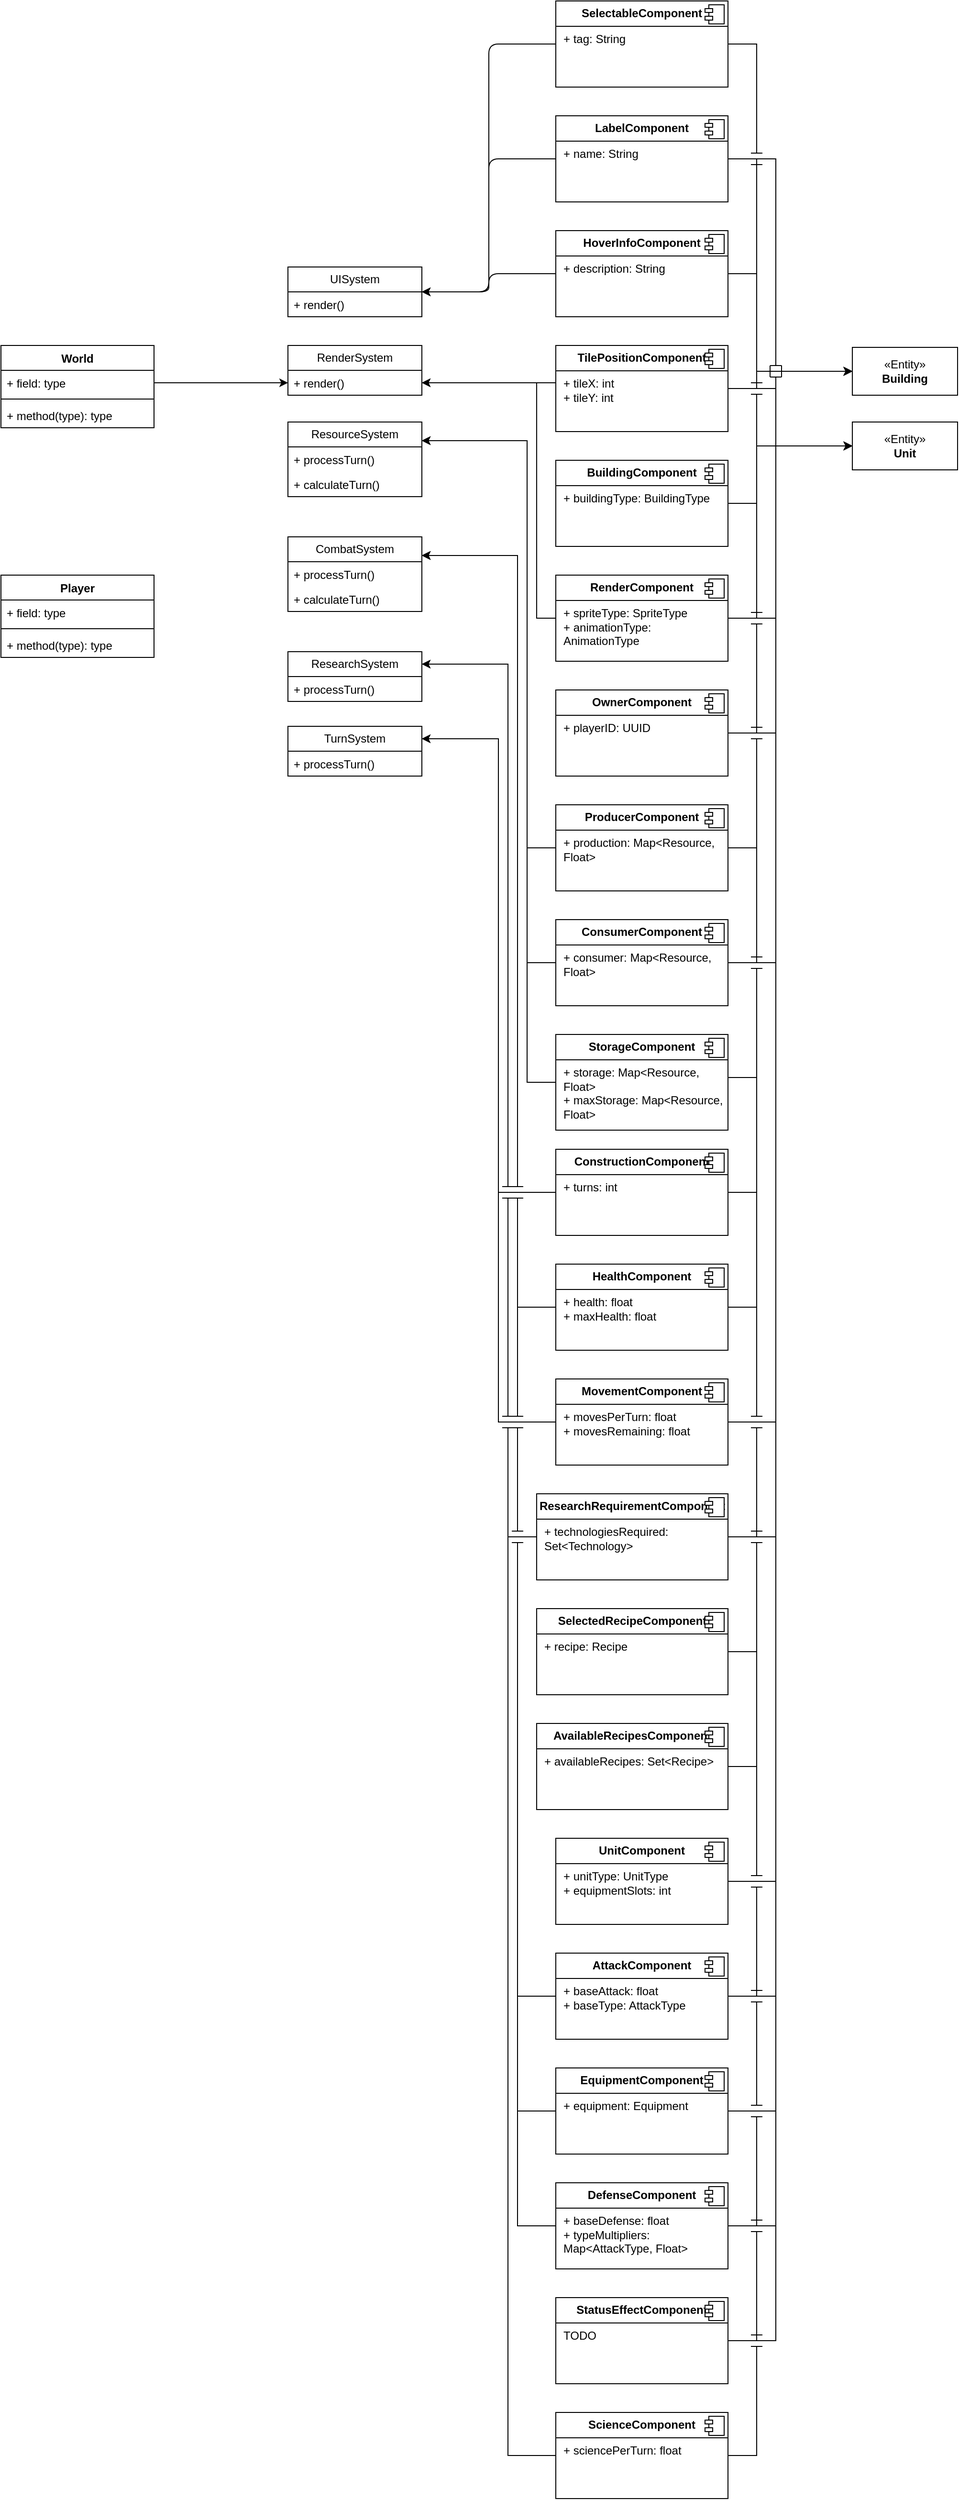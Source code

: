 <mxfile version="28.0.6">
  <diagram name="Systems and Components" id="9_qvO8FjWHNSWzgPNCN-">
    <mxGraphModel dx="758" dy="1560" grid="1" gridSize="10" guides="1" tooltips="1" connect="1" arrows="1" fold="1" page="1" pageScale="1" pageWidth="850" pageHeight="1100" math="0" shadow="0">
      <root>
        <mxCell id="0" />
        <mxCell id="1" parent="0" />
        <mxCell id="BDBOMCY-2Hl1vsMtAM6a-26" style="edgeStyle=orthogonalEdgeStyle;rounded=0;orthogonalLoop=1;jettySize=auto;html=1;entryX=1;entryY=0.5;entryDx=0;entryDy=0;jumpStyle=line;jumpSize=12;" parent="1" source="BDBOMCY-2Hl1vsMtAM6a-3" target="BDBOMCY-2Hl1vsMtAM6a-12" edge="1">
          <mxGeometry relative="1" as="geometry">
            <Array as="points">
              <mxPoint x="540" y="159" />
              <mxPoint x="540" y="159" />
            </Array>
          </mxGeometry>
        </mxCell>
        <mxCell id="BDBOMCY-2Hl1vsMtAM6a-30" style="edgeStyle=orthogonalEdgeStyle;rounded=0;orthogonalLoop=1;jettySize=auto;html=1;entryX=0;entryY=0.5;entryDx=0;entryDy=0;jumpStyle=line;jumpSize=12;" parent="1" source="BDBOMCY-2Hl1vsMtAM6a-3" target="BDBOMCY-2Hl1vsMtAM6a-28" edge="1">
          <mxGeometry relative="1" as="geometry">
            <Array as="points">
              <mxPoint x="830" y="165" />
              <mxPoint x="830" y="147" />
            </Array>
          </mxGeometry>
        </mxCell>
        <mxCell id="BDBOMCY-2Hl1vsMtAM6a-37" style="edgeStyle=orthogonalEdgeStyle;rounded=0;orthogonalLoop=1;jettySize=auto;html=1;entryX=0;entryY=0.5;entryDx=0;entryDy=0;jumpStyle=line;jumpSize=12;" parent="1" source="BDBOMCY-2Hl1vsMtAM6a-3" target="BDBOMCY-2Hl1vsMtAM6a-36" edge="1">
          <mxGeometry relative="1" as="geometry">
            <Array as="points">
              <mxPoint x="850" y="165" />
              <mxPoint x="850" y="225" />
            </Array>
          </mxGeometry>
        </mxCell>
        <mxCell id="BDBOMCY-2Hl1vsMtAM6a-3" value="&lt;p style=&quot;margin:0px;margin-top:6px;text-align:center;&quot;&gt;&lt;b&gt;TilePositionComponent&lt;/b&gt;&lt;/p&gt;&lt;hr size=&quot;1&quot; style=&quot;border-style:solid;&quot;&gt;&lt;p style=&quot;margin:0px;margin-left:8px;&quot;&gt;+ tileX: int&lt;br&gt;+ tileY: int&lt;/p&gt;" style="align=left;overflow=fill;html=1;dropTarget=0;whiteSpace=wrap;rounded=0;" parent="1" vertex="1">
          <mxGeometry x="620" y="120" width="180" height="90" as="geometry" />
        </mxCell>
        <mxCell id="BDBOMCY-2Hl1vsMtAM6a-4" value="" style="shape=component;jettyWidth=8;jettyHeight=4;rounded=0;" parent="BDBOMCY-2Hl1vsMtAM6a-3" vertex="1">
          <mxGeometry x="1" width="20" height="20" relative="1" as="geometry">
            <mxPoint x="-24" y="4" as="offset" />
          </mxGeometry>
        </mxCell>
        <mxCell id="BDBOMCY-2Hl1vsMtAM6a-32" style="edgeStyle=orthogonalEdgeStyle;rounded=0;orthogonalLoop=1;jettySize=auto;html=1;entryX=0;entryY=0.5;entryDx=0;entryDy=0;jumpStyle=line;jumpSize=12;" parent="1" source="BDBOMCY-2Hl1vsMtAM6a-5" target="BDBOMCY-2Hl1vsMtAM6a-28" edge="1">
          <mxGeometry relative="1" as="geometry">
            <Array as="points">
              <mxPoint x="830" y="285" />
              <mxPoint x="830" y="147" />
            </Array>
          </mxGeometry>
        </mxCell>
        <mxCell id="BDBOMCY-2Hl1vsMtAM6a-5" value="&lt;p style=&quot;margin:0px;margin-top:6px;text-align:center;&quot;&gt;&lt;b&gt;BuildingComponent&lt;/b&gt;&lt;/p&gt;&lt;hr size=&quot;1&quot; style=&quot;border-style:solid;&quot;&gt;&lt;p style=&quot;margin:0px;margin-left:8px;&quot;&gt;+ buildingType: BuildingType&lt;/p&gt;" style="align=left;overflow=fill;html=1;dropTarget=0;whiteSpace=wrap;rounded=0;" parent="1" vertex="1">
          <mxGeometry x="620" y="240" width="180" height="90" as="geometry" />
        </mxCell>
        <mxCell id="BDBOMCY-2Hl1vsMtAM6a-6" value="" style="shape=component;jettyWidth=8;jettyHeight=4;rounded=0;" parent="BDBOMCY-2Hl1vsMtAM6a-5" vertex="1">
          <mxGeometry x="1" width="20" height="20" relative="1" as="geometry">
            <mxPoint x="-24" y="4" as="offset" />
          </mxGeometry>
        </mxCell>
        <mxCell id="BDBOMCY-2Hl1vsMtAM6a-11" value="RenderSystem" style="swimlane;fontStyle=0;childLayout=stackLayout;horizontal=1;startSize=26;fillColor=none;horizontalStack=0;resizeParent=1;resizeParentMax=0;resizeLast=0;collapsible=1;marginBottom=0;whiteSpace=wrap;html=1;rounded=0;" parent="1" vertex="1">
          <mxGeometry x="340" y="120" width="140" height="52" as="geometry" />
        </mxCell>
        <mxCell id="BDBOMCY-2Hl1vsMtAM6a-12" value="+ render()" style="text;strokeColor=none;fillColor=none;align=left;verticalAlign=top;spacingLeft=4;spacingRight=4;overflow=hidden;rotatable=0;points=[[0,0.5],[1,0.5]];portConstraint=eastwest;whiteSpace=wrap;html=1;rounded=0;" parent="BDBOMCY-2Hl1vsMtAM6a-11" vertex="1">
          <mxGeometry y="26" width="140" height="26" as="geometry" />
        </mxCell>
        <mxCell id="BDBOMCY-2Hl1vsMtAM6a-27" style="edgeStyle=orthogonalEdgeStyle;rounded=0;orthogonalLoop=1;jettySize=auto;html=1;entryX=1;entryY=0.5;entryDx=0;entryDy=0;jumpStyle=line;jumpSize=12;" parent="1" source="BDBOMCY-2Hl1vsMtAM6a-15" target="BDBOMCY-2Hl1vsMtAM6a-12" edge="1">
          <mxGeometry relative="1" as="geometry">
            <Array as="points">
              <mxPoint x="600" y="405" />
              <mxPoint x="600" y="159" />
            </Array>
          </mxGeometry>
        </mxCell>
        <mxCell id="BDBOMCY-2Hl1vsMtAM6a-31" style="edgeStyle=orthogonalEdgeStyle;rounded=0;orthogonalLoop=1;jettySize=auto;html=1;entryX=0;entryY=0.5;entryDx=0;entryDy=0;jumpStyle=line;jumpSize=12;" parent="1" source="BDBOMCY-2Hl1vsMtAM6a-15" target="BDBOMCY-2Hl1vsMtAM6a-28" edge="1">
          <mxGeometry relative="1" as="geometry">
            <Array as="points">
              <mxPoint x="830" y="405" />
              <mxPoint x="830" y="147" />
            </Array>
          </mxGeometry>
        </mxCell>
        <mxCell id="BDBOMCY-2Hl1vsMtAM6a-38" style="edgeStyle=orthogonalEdgeStyle;rounded=0;orthogonalLoop=1;jettySize=auto;html=1;entryX=0;entryY=0.5;entryDx=0;entryDy=0;jumpStyle=line;jumpSize=12;" parent="1" source="BDBOMCY-2Hl1vsMtAM6a-15" target="BDBOMCY-2Hl1vsMtAM6a-36" edge="1">
          <mxGeometry relative="1" as="geometry">
            <Array as="points">
              <mxPoint x="850" y="405" />
              <mxPoint x="850" y="225" />
            </Array>
          </mxGeometry>
        </mxCell>
        <mxCell id="BDBOMCY-2Hl1vsMtAM6a-15" value="&lt;p style=&quot;margin:0px;margin-top:6px;text-align:center;&quot;&gt;&lt;b&gt;RenderComponent&lt;/b&gt;&lt;/p&gt;&lt;hr size=&quot;1&quot; style=&quot;border-style:solid;&quot;&gt;&lt;p style=&quot;margin:0px;margin-left:8px;&quot;&gt;+ spriteType: SpriteType&lt;/p&gt;&lt;p style=&quot;margin:0px;margin-left:8px;&quot;&gt;+ animationType: AnimationType&lt;/p&gt;" style="align=left;overflow=fill;html=1;dropTarget=0;whiteSpace=wrap;rounded=0;" parent="1" vertex="1">
          <mxGeometry x="620" y="360" width="180" height="90" as="geometry" />
        </mxCell>
        <mxCell id="BDBOMCY-2Hl1vsMtAM6a-16" value="" style="shape=component;jettyWidth=8;jettyHeight=4;rounded=0;" parent="BDBOMCY-2Hl1vsMtAM6a-15" vertex="1">
          <mxGeometry x="1" width="20" height="20" relative="1" as="geometry">
            <mxPoint x="-24" y="4" as="offset" />
          </mxGeometry>
        </mxCell>
        <mxCell id="BDBOMCY-2Hl1vsMtAM6a-17" value="World" style="swimlane;fontStyle=1;align=center;verticalAlign=top;childLayout=stackLayout;horizontal=1;startSize=26;horizontalStack=0;resizeParent=1;resizeParentMax=0;resizeLast=0;collapsible=1;marginBottom=0;whiteSpace=wrap;html=1;rounded=0;" parent="1" vertex="1">
          <mxGeometry x="40" y="120" width="160" height="86" as="geometry" />
        </mxCell>
        <mxCell id="BDBOMCY-2Hl1vsMtAM6a-18" value="+ field: type" style="text;strokeColor=none;fillColor=none;align=left;verticalAlign=top;spacingLeft=4;spacingRight=4;overflow=hidden;rotatable=0;points=[[0,0.5],[1,0.5]];portConstraint=eastwest;whiteSpace=wrap;html=1;rounded=0;" parent="BDBOMCY-2Hl1vsMtAM6a-17" vertex="1">
          <mxGeometry y="26" width="160" height="26" as="geometry" />
        </mxCell>
        <mxCell id="BDBOMCY-2Hl1vsMtAM6a-19" value="" style="line;strokeWidth=1;fillColor=none;align=left;verticalAlign=middle;spacingTop=-1;spacingLeft=3;spacingRight=3;rotatable=0;labelPosition=right;points=[];portConstraint=eastwest;strokeColor=inherit;rounded=0;" parent="BDBOMCY-2Hl1vsMtAM6a-17" vertex="1">
          <mxGeometry y="52" width="160" height="8" as="geometry" />
        </mxCell>
        <mxCell id="BDBOMCY-2Hl1vsMtAM6a-20" value="+ method(type): type" style="text;strokeColor=none;fillColor=none;align=left;verticalAlign=top;spacingLeft=4;spacingRight=4;overflow=hidden;rotatable=0;points=[[0,0.5],[1,0.5]];portConstraint=eastwest;whiteSpace=wrap;html=1;rounded=0;" parent="BDBOMCY-2Hl1vsMtAM6a-17" vertex="1">
          <mxGeometry y="60" width="160" height="26" as="geometry" />
        </mxCell>
        <mxCell id="BDBOMCY-2Hl1vsMtAM6a-22" style="edgeStyle=orthogonalEdgeStyle;rounded=0;orthogonalLoop=1;jettySize=auto;html=1;entryX=0;entryY=0.5;entryDx=0;entryDy=0;jumpStyle=line;jumpSize=12;" parent="1" source="BDBOMCY-2Hl1vsMtAM6a-18" target="BDBOMCY-2Hl1vsMtAM6a-12" edge="1">
          <mxGeometry relative="1" as="geometry" />
        </mxCell>
        <mxCell id="BDBOMCY-2Hl1vsMtAM6a-28" value="«Entity»&lt;br&gt;&lt;b&gt;Building&lt;/b&gt;" style="html=1;whiteSpace=wrap;rounded=0;" parent="1" vertex="1">
          <mxGeometry x="930" y="122" width="110" height="50" as="geometry" />
        </mxCell>
        <mxCell id="BDBOMCY-2Hl1vsMtAM6a-35" style="edgeStyle=orthogonalEdgeStyle;rounded=0;orthogonalLoop=1;jettySize=auto;html=1;entryX=0;entryY=0.5;entryDx=0;entryDy=0;jumpStyle=line;jumpSize=12;" parent="1" source="BDBOMCY-2Hl1vsMtAM6a-33" target="BDBOMCY-2Hl1vsMtAM6a-28" edge="1">
          <mxGeometry relative="1" as="geometry">
            <Array as="points">
              <mxPoint x="830" y="525" />
              <mxPoint x="830" y="147" />
            </Array>
          </mxGeometry>
        </mxCell>
        <mxCell id="BDBOMCY-2Hl1vsMtAM6a-39" style="edgeStyle=orthogonalEdgeStyle;rounded=0;orthogonalLoop=1;jettySize=auto;html=1;entryX=0;entryY=0.5;entryDx=0;entryDy=0;jumpStyle=line;jumpSize=12;" parent="1" source="BDBOMCY-2Hl1vsMtAM6a-33" target="BDBOMCY-2Hl1vsMtAM6a-36" edge="1">
          <mxGeometry relative="1" as="geometry">
            <Array as="points">
              <mxPoint x="850" y="525" />
              <mxPoint x="850" y="225" />
            </Array>
          </mxGeometry>
        </mxCell>
        <mxCell id="BDBOMCY-2Hl1vsMtAM6a-33" value="&lt;p style=&quot;margin:0px;margin-top:6px;text-align:center;&quot;&gt;&lt;b&gt;OwnerComponent&lt;/b&gt;&lt;/p&gt;&lt;hr size=&quot;1&quot; style=&quot;border-style:solid;&quot;&gt;&lt;p style=&quot;margin:0px;margin-left:8px;&quot;&gt;+ playerID: UUID&lt;/p&gt;" style="align=left;overflow=fill;html=1;dropTarget=0;whiteSpace=wrap;rounded=0;" parent="1" vertex="1">
          <mxGeometry x="620" y="480" width="180" height="90" as="geometry" />
        </mxCell>
        <mxCell id="BDBOMCY-2Hl1vsMtAM6a-34" value="" style="shape=component;jettyWidth=8;jettyHeight=4;rounded=0;" parent="BDBOMCY-2Hl1vsMtAM6a-33" vertex="1">
          <mxGeometry x="1" width="20" height="20" relative="1" as="geometry">
            <mxPoint x="-24" y="4" as="offset" />
          </mxGeometry>
        </mxCell>
        <mxCell id="BDBOMCY-2Hl1vsMtAM6a-36" value="«Entity»&lt;br&gt;&lt;b&gt;Unit&lt;/b&gt;" style="html=1;whiteSpace=wrap;rounded=0;" parent="1" vertex="1">
          <mxGeometry x="930" y="200" width="110" height="50" as="geometry" />
        </mxCell>
        <mxCell id="BDBOMCY-2Hl1vsMtAM6a-41" value="Player" style="swimlane;fontStyle=1;align=center;verticalAlign=top;childLayout=stackLayout;horizontal=1;startSize=26;horizontalStack=0;resizeParent=1;resizeParentMax=0;resizeLast=0;collapsible=1;marginBottom=0;whiteSpace=wrap;html=1;rounded=0;" parent="1" vertex="1">
          <mxGeometry x="40" y="360" width="160" height="86" as="geometry" />
        </mxCell>
        <mxCell id="BDBOMCY-2Hl1vsMtAM6a-42" value="+ field: type" style="text;strokeColor=none;fillColor=none;align=left;verticalAlign=top;spacingLeft=4;spacingRight=4;overflow=hidden;rotatable=0;points=[[0,0.5],[1,0.5]];portConstraint=eastwest;whiteSpace=wrap;html=1;rounded=0;" parent="BDBOMCY-2Hl1vsMtAM6a-41" vertex="1">
          <mxGeometry y="26" width="160" height="26" as="geometry" />
        </mxCell>
        <mxCell id="BDBOMCY-2Hl1vsMtAM6a-43" value="" style="line;strokeWidth=1;fillColor=none;align=left;verticalAlign=middle;spacingTop=-1;spacingLeft=3;spacingRight=3;rotatable=0;labelPosition=right;points=[];portConstraint=eastwest;strokeColor=inherit;rounded=0;" parent="BDBOMCY-2Hl1vsMtAM6a-41" vertex="1">
          <mxGeometry y="52" width="160" height="8" as="geometry" />
        </mxCell>
        <mxCell id="BDBOMCY-2Hl1vsMtAM6a-44" value="+ method(type): type" style="text;strokeColor=none;fillColor=none;align=left;verticalAlign=top;spacingLeft=4;spacingRight=4;overflow=hidden;rotatable=0;points=[[0,0.5],[1,0.5]];portConstraint=eastwest;whiteSpace=wrap;html=1;rounded=0;" parent="BDBOMCY-2Hl1vsMtAM6a-41" vertex="1">
          <mxGeometry y="60" width="160" height="26" as="geometry" />
        </mxCell>
        <mxCell id="BDBOMCY-2Hl1vsMtAM6a-50" style="edgeStyle=orthogonalEdgeStyle;rounded=0;orthogonalLoop=1;jettySize=auto;html=1;entryX=0;entryY=0.5;entryDx=0;entryDy=0;jumpStyle=line;jumpSize=12;" parent="1" source="BDBOMCY-2Hl1vsMtAM6a-45" target="BDBOMCY-2Hl1vsMtAM6a-28" edge="1">
          <mxGeometry relative="1" as="geometry">
            <Array as="points">
              <mxPoint x="830" y="645" />
              <mxPoint x="830" y="147" />
            </Array>
          </mxGeometry>
        </mxCell>
        <mxCell id="BDBOMCY-2Hl1vsMtAM6a-108" style="edgeStyle=orthogonalEdgeStyle;rounded=0;orthogonalLoop=1;jettySize=auto;html=1;entryX=1;entryY=0.25;entryDx=0;entryDy=0;jumpStyle=line;jumpSize=12;" parent="1" source="BDBOMCY-2Hl1vsMtAM6a-45" target="BDBOMCY-2Hl1vsMtAM6a-105" edge="1">
          <mxGeometry relative="1" as="geometry">
            <Array as="points">
              <mxPoint x="590" y="645" />
              <mxPoint x="590" y="220" />
            </Array>
          </mxGeometry>
        </mxCell>
        <mxCell id="BDBOMCY-2Hl1vsMtAM6a-45" value="&lt;p style=&quot;margin:0px;margin-top:6px;text-align:center;&quot;&gt;&lt;b&gt;ProducerComponent&lt;/b&gt;&lt;/p&gt;&lt;hr size=&quot;1&quot; style=&quot;border-style:solid;&quot;&gt;&lt;p style=&quot;margin:0px;margin-left:8px;&quot;&gt;+ production: Map&amp;lt;Resource, Float&amp;gt;&lt;/p&gt;" style="align=left;overflow=fill;html=1;dropTarget=0;whiteSpace=wrap;rounded=0;" parent="1" vertex="1">
          <mxGeometry x="620" y="600" width="180" height="90" as="geometry" />
        </mxCell>
        <mxCell id="BDBOMCY-2Hl1vsMtAM6a-46" value="" style="shape=component;jettyWidth=8;jettyHeight=4;rounded=0;" parent="BDBOMCY-2Hl1vsMtAM6a-45" vertex="1">
          <mxGeometry x="1" width="20" height="20" relative="1" as="geometry">
            <mxPoint x="-24" y="4" as="offset" />
          </mxGeometry>
        </mxCell>
        <mxCell id="BDBOMCY-2Hl1vsMtAM6a-51" style="edgeStyle=orthogonalEdgeStyle;rounded=0;orthogonalLoop=1;jettySize=auto;html=1;entryX=0;entryY=0.5;entryDx=0;entryDy=0;jumpStyle=line;jumpSize=12;" parent="1" source="BDBOMCY-2Hl1vsMtAM6a-47" target="BDBOMCY-2Hl1vsMtAM6a-28" edge="1">
          <mxGeometry relative="1" as="geometry">
            <mxPoint x="870" y="310" as="targetPoint" />
            <Array as="points">
              <mxPoint x="830" y="765" />
              <mxPoint x="830" y="147" />
            </Array>
          </mxGeometry>
        </mxCell>
        <mxCell id="BDBOMCY-2Hl1vsMtAM6a-62" style="edgeStyle=orthogonalEdgeStyle;rounded=0;orthogonalLoop=1;jettySize=auto;html=1;entryX=0;entryY=0.5;entryDx=0;entryDy=0;jumpStyle=line;jumpSize=12;" parent="1" source="BDBOMCY-2Hl1vsMtAM6a-47" target="BDBOMCY-2Hl1vsMtAM6a-36" edge="1">
          <mxGeometry relative="1" as="geometry">
            <Array as="points">
              <mxPoint x="850" y="765" />
              <mxPoint x="850" y="225" />
            </Array>
          </mxGeometry>
        </mxCell>
        <mxCell id="BDBOMCY-2Hl1vsMtAM6a-109" style="edgeStyle=orthogonalEdgeStyle;rounded=0;orthogonalLoop=1;jettySize=auto;html=1;entryX=1;entryY=0.25;entryDx=0;entryDy=0;jumpStyle=line;jumpSize=12;" parent="1" source="BDBOMCY-2Hl1vsMtAM6a-47" target="BDBOMCY-2Hl1vsMtAM6a-105" edge="1">
          <mxGeometry relative="1" as="geometry">
            <Array as="points">
              <mxPoint x="590" y="765" />
              <mxPoint x="590" y="220" />
            </Array>
          </mxGeometry>
        </mxCell>
        <mxCell id="BDBOMCY-2Hl1vsMtAM6a-47" value="&lt;p style=&quot;margin:0px;margin-top:6px;text-align:center;&quot;&gt;&lt;b&gt;ConsumerComponent&lt;/b&gt;&lt;/p&gt;&lt;hr size=&quot;1&quot; style=&quot;border-style:solid;&quot;&gt;&lt;p style=&quot;margin:0px;margin-left:8px;&quot;&gt;+ consumer: Map&amp;lt;Resource, Float&amp;gt;&lt;/p&gt;" style="align=left;overflow=fill;html=1;dropTarget=0;whiteSpace=wrap;rounded=0;" parent="1" vertex="1">
          <mxGeometry x="620" y="720" width="180" height="90" as="geometry" />
        </mxCell>
        <mxCell id="BDBOMCY-2Hl1vsMtAM6a-48" value="" style="shape=component;jettyWidth=8;jettyHeight=4;rounded=0;" parent="BDBOMCY-2Hl1vsMtAM6a-47" vertex="1">
          <mxGeometry x="1" width="20" height="20" relative="1" as="geometry">
            <mxPoint x="-24" y="4" as="offset" />
          </mxGeometry>
        </mxCell>
        <mxCell id="BDBOMCY-2Hl1vsMtAM6a-54" style="edgeStyle=orthogonalEdgeStyle;rounded=0;orthogonalLoop=1;jettySize=auto;html=1;entryX=0;entryY=0.5;entryDx=0;entryDy=0;jumpStyle=line;jumpSize=12;" parent="1" source="BDBOMCY-2Hl1vsMtAM6a-52" target="BDBOMCY-2Hl1vsMtAM6a-28" edge="1">
          <mxGeometry relative="1" as="geometry">
            <Array as="points">
              <mxPoint x="830" y="885" />
              <mxPoint x="830" y="147" />
            </Array>
          </mxGeometry>
        </mxCell>
        <mxCell id="BDBOMCY-2Hl1vsMtAM6a-110" style="edgeStyle=orthogonalEdgeStyle;rounded=0;orthogonalLoop=1;jettySize=auto;html=1;entryX=1;entryY=0.25;entryDx=0;entryDy=0;jumpStyle=line;jumpSize=12;" parent="1" source="BDBOMCY-2Hl1vsMtAM6a-52" target="BDBOMCY-2Hl1vsMtAM6a-105" edge="1">
          <mxGeometry relative="1" as="geometry">
            <Array as="points">
              <mxPoint x="590" y="890" />
              <mxPoint x="590" y="220" />
            </Array>
          </mxGeometry>
        </mxCell>
        <mxCell id="BDBOMCY-2Hl1vsMtAM6a-52" value="&lt;p style=&quot;margin:0px;margin-top:6px;text-align:center;&quot;&gt;&lt;b&gt;StorageComponent&lt;/b&gt;&lt;/p&gt;&lt;hr size=&quot;1&quot; style=&quot;border-style:solid;&quot;&gt;&lt;p style=&quot;margin:0px;margin-left:8px;&quot;&gt;+ storage: Map&amp;lt;Resource, Float&amp;gt;&lt;/p&gt;&lt;p style=&quot;margin:0px;margin-left:8px;&quot;&gt;+ maxStorage: Map&amp;lt;Resource, Float&amp;gt;&lt;/p&gt;" style="align=left;overflow=fill;html=1;dropTarget=0;whiteSpace=wrap;rounded=0;" parent="1" vertex="1">
          <mxGeometry x="620" y="840" width="180" height="100" as="geometry" />
        </mxCell>
        <mxCell id="BDBOMCY-2Hl1vsMtAM6a-53" value="" style="shape=component;jettyWidth=8;jettyHeight=4;rounded=0;" parent="BDBOMCY-2Hl1vsMtAM6a-52" vertex="1">
          <mxGeometry x="1" width="20" height="20" relative="1" as="geometry">
            <mxPoint x="-24" y="4" as="offset" />
          </mxGeometry>
        </mxCell>
        <mxCell id="BDBOMCY-2Hl1vsMtAM6a-57" style="edgeStyle=orthogonalEdgeStyle;rounded=0;orthogonalLoop=1;jettySize=auto;html=1;entryX=0;entryY=0.5;entryDx=0;entryDy=0;jumpStyle=line;jumpSize=12;" parent="1" source="BDBOMCY-2Hl1vsMtAM6a-55" target="BDBOMCY-2Hl1vsMtAM6a-28" edge="1">
          <mxGeometry relative="1" as="geometry">
            <Array as="points">
              <mxPoint x="830" y="1005" />
              <mxPoint x="830" y="147" />
            </Array>
          </mxGeometry>
        </mxCell>
        <mxCell id="BDBOMCY-2Hl1vsMtAM6a-129" style="edgeStyle=orthogonalEdgeStyle;rounded=0;orthogonalLoop=1;jettySize=auto;html=1;entryX=1;entryY=0.25;entryDx=0;entryDy=0;jumpStyle=line;jumpSize=12;" parent="1" source="BDBOMCY-2Hl1vsMtAM6a-55" target="BDBOMCY-2Hl1vsMtAM6a-126" edge="1">
          <mxGeometry relative="1" as="geometry">
            <Array as="points">
              <mxPoint x="560" y="1005" />
              <mxPoint x="560" y="531" />
            </Array>
          </mxGeometry>
        </mxCell>
        <mxCell id="BDBOMCY-2Hl1vsMtAM6a-55" value="&lt;p style=&quot;margin:0px;margin-top:6px;text-align:center;&quot;&gt;&lt;b&gt;ConstructionComponent&lt;/b&gt;&lt;/p&gt;&lt;hr size=&quot;1&quot; style=&quot;border-style:solid;&quot;&gt;&lt;p style=&quot;margin:0px;margin-left:8px;&quot;&gt;+ turns: int&lt;/p&gt;" style="align=left;overflow=fill;html=1;dropTarget=0;whiteSpace=wrap;rounded=0;" parent="1" vertex="1">
          <mxGeometry x="620" y="960" width="180" height="90" as="geometry" />
        </mxCell>
        <mxCell id="BDBOMCY-2Hl1vsMtAM6a-56" value="" style="shape=component;jettyWidth=8;jettyHeight=4;rounded=0;" parent="BDBOMCY-2Hl1vsMtAM6a-55" vertex="1">
          <mxGeometry x="1" width="20" height="20" relative="1" as="geometry">
            <mxPoint x="-24" y="4" as="offset" />
          </mxGeometry>
        </mxCell>
        <mxCell id="BDBOMCY-2Hl1vsMtAM6a-60" style="edgeStyle=orthogonalEdgeStyle;rounded=0;orthogonalLoop=1;jettySize=auto;html=1;entryX=0;entryY=0.5;entryDx=0;entryDy=0;exitX=1;exitY=0.5;exitDx=0;exitDy=0;jumpStyle=line;jumpSize=12;" parent="1" source="BDBOMCY-2Hl1vsMtAM6a-63" target="BDBOMCY-2Hl1vsMtAM6a-28" edge="1">
          <mxGeometry relative="1" as="geometry">
            <mxPoint x="800" y="1125" as="sourcePoint" />
            <Array as="points">
              <mxPoint x="830" y="1125" />
              <mxPoint x="830" y="147" />
            </Array>
          </mxGeometry>
        </mxCell>
        <mxCell id="BDBOMCY-2Hl1vsMtAM6a-114" style="edgeStyle=orthogonalEdgeStyle;rounded=0;orthogonalLoop=1;jettySize=auto;html=1;entryX=1;entryY=0.25;entryDx=0;entryDy=0;jumpStyle=line;jumpSize=12;" parent="1" source="BDBOMCY-2Hl1vsMtAM6a-63" target="BDBOMCY-2Hl1vsMtAM6a-111" edge="1">
          <mxGeometry relative="1" as="geometry">
            <Array as="points">
              <mxPoint x="580" y="1125" />
              <mxPoint x="580" y="339" />
            </Array>
          </mxGeometry>
        </mxCell>
        <mxCell id="BDBOMCY-2Hl1vsMtAM6a-63" value="&lt;p style=&quot;margin:0px;margin-top:6px;text-align:center;&quot;&gt;&lt;b&gt;HealthComponent&lt;/b&gt;&lt;/p&gt;&lt;hr size=&quot;1&quot; style=&quot;border-style:solid;&quot;&gt;&lt;p style=&quot;margin:0px;margin-left:8px;&quot;&gt;+ health: float&lt;/p&gt;&lt;p style=&quot;margin:0px;margin-left:8px;&quot;&gt;+ maxHealth: float&lt;/p&gt;" style="align=left;overflow=fill;html=1;dropTarget=0;whiteSpace=wrap;rounded=0;" parent="1" vertex="1">
          <mxGeometry x="620" y="1080" width="180" height="90" as="geometry" />
        </mxCell>
        <mxCell id="BDBOMCY-2Hl1vsMtAM6a-64" value="" style="shape=component;jettyWidth=8;jettyHeight=4;rounded=0;" parent="BDBOMCY-2Hl1vsMtAM6a-63" vertex="1">
          <mxGeometry x="1" width="20" height="20" relative="1" as="geometry">
            <mxPoint x="-24" y="4" as="offset" />
          </mxGeometry>
        </mxCell>
        <mxCell id="BDBOMCY-2Hl1vsMtAM6a-67" style="edgeStyle=orthogonalEdgeStyle;rounded=0;orthogonalLoop=1;jettySize=auto;html=1;entryX=0;entryY=0.5;entryDx=0;entryDy=0;jumpStyle=line;jumpSize=12;" parent="1" source="BDBOMCY-2Hl1vsMtAM6a-65" target="BDBOMCY-2Hl1vsMtAM6a-36" edge="1">
          <mxGeometry relative="1" as="geometry">
            <Array as="points">
              <mxPoint x="850" y="1245" />
              <mxPoint x="850" y="225" />
            </Array>
          </mxGeometry>
        </mxCell>
        <mxCell id="BDBOMCY-2Hl1vsMtAM6a-128" style="edgeStyle=orthogonalEdgeStyle;rounded=0;orthogonalLoop=1;jettySize=auto;html=1;entryX=1;entryY=0.25;entryDx=0;entryDy=0;jumpStyle=line;jumpSize=12;" parent="1" source="BDBOMCY-2Hl1vsMtAM6a-65" target="BDBOMCY-2Hl1vsMtAM6a-126" edge="1">
          <mxGeometry relative="1" as="geometry">
            <Array as="points">
              <mxPoint x="560" y="1245" />
              <mxPoint x="560" y="531" />
            </Array>
          </mxGeometry>
        </mxCell>
        <mxCell id="BDBOMCY-2Hl1vsMtAM6a-65" value="&lt;p style=&quot;margin:0px;margin-top:6px;text-align:center;&quot;&gt;&lt;b&gt;MovementComponent&lt;/b&gt;&lt;/p&gt;&lt;hr size=&quot;1&quot; style=&quot;border-style:solid;&quot;&gt;&lt;p style=&quot;margin:0px;margin-left:8px;&quot;&gt;+ movesPerTurn: float&lt;/p&gt;&lt;p style=&quot;margin:0px;margin-left:8px;&quot;&gt;+ movesRemaining: float&lt;/p&gt;" style="align=left;overflow=fill;html=1;dropTarget=0;whiteSpace=wrap;rounded=0;" parent="1" vertex="1">
          <mxGeometry x="620" y="1200" width="180" height="90" as="geometry" />
        </mxCell>
        <mxCell id="BDBOMCY-2Hl1vsMtAM6a-66" value="" style="shape=component;jettyWidth=8;jettyHeight=4;rounded=0;" parent="BDBOMCY-2Hl1vsMtAM6a-65" vertex="1">
          <mxGeometry x="1" width="20" height="20" relative="1" as="geometry">
            <mxPoint x="-24" y="4" as="offset" />
          </mxGeometry>
        </mxCell>
        <mxCell id="BDBOMCY-2Hl1vsMtAM6a-70" style="edgeStyle=orthogonalEdgeStyle;rounded=0;orthogonalLoop=1;jettySize=auto;html=1;entryX=0;entryY=0.5;entryDx=0;entryDy=0;jumpStyle=line;jumpSize=12;" parent="1" source="BDBOMCY-2Hl1vsMtAM6a-68" target="BDBOMCY-2Hl1vsMtAM6a-28" edge="1">
          <mxGeometry relative="1" as="geometry">
            <Array as="points">
              <mxPoint x="830" y="1365" />
              <mxPoint x="830" y="147" />
            </Array>
          </mxGeometry>
        </mxCell>
        <mxCell id="BDBOMCY-2Hl1vsMtAM6a-71" style="edgeStyle=orthogonalEdgeStyle;rounded=0;orthogonalLoop=1;jettySize=auto;html=1;entryX=0;entryY=0.5;entryDx=0;entryDy=0;jumpStyle=line;jumpSize=12;" parent="1" source="BDBOMCY-2Hl1vsMtAM6a-68" target="BDBOMCY-2Hl1vsMtAM6a-36" edge="1">
          <mxGeometry relative="1" as="geometry">
            <Array as="points">
              <mxPoint x="850" y="1365" />
              <mxPoint x="850" y="225" />
            </Array>
          </mxGeometry>
        </mxCell>
        <mxCell id="BDBOMCY-2Hl1vsMtAM6a-124" style="edgeStyle=orthogonalEdgeStyle;rounded=0;orthogonalLoop=1;jettySize=auto;html=1;entryX=1;entryY=0.25;entryDx=0;entryDy=0;jumpStyle=line;jumpSize=12;" parent="1" source="BDBOMCY-2Hl1vsMtAM6a-68" target="BDBOMCY-2Hl1vsMtAM6a-118" edge="1">
          <mxGeometry relative="1" as="geometry">
            <Array as="points">
              <mxPoint x="570" y="1365" />
              <mxPoint x="570" y="453" />
            </Array>
          </mxGeometry>
        </mxCell>
        <mxCell id="BDBOMCY-2Hl1vsMtAM6a-68" value="&lt;p style=&quot;margin:0px;margin-top:6px;text-align:center;&quot;&gt;&lt;b&gt;ResearchRequirementComponent&lt;/b&gt;&lt;/p&gt;&lt;hr size=&quot;1&quot; style=&quot;border-style:solid;&quot;&gt;&lt;p style=&quot;margin:0px;margin-left:8px;&quot;&gt;+ technologiesRequired: Set&amp;lt;Technology&amp;gt;&lt;br&gt;&lt;/p&gt;" style="align=left;overflow=fill;html=1;dropTarget=0;whiteSpace=wrap;rounded=0;" parent="1" vertex="1">
          <mxGeometry x="600" y="1320" width="200" height="90" as="geometry" />
        </mxCell>
        <mxCell id="BDBOMCY-2Hl1vsMtAM6a-69" value="" style="shape=component;jettyWidth=8;jettyHeight=4;rounded=0;" parent="BDBOMCY-2Hl1vsMtAM6a-68" vertex="1">
          <mxGeometry x="1" width="20" height="20" relative="1" as="geometry">
            <mxPoint x="-24" y="4" as="offset" />
          </mxGeometry>
        </mxCell>
        <mxCell id="BDBOMCY-2Hl1vsMtAM6a-76" style="edgeStyle=orthogonalEdgeStyle;rounded=0;orthogonalLoop=1;jettySize=auto;html=1;entryX=0;entryY=0.5;entryDx=0;entryDy=0;jumpStyle=line;jumpSize=12;" parent="1" source="BDBOMCY-2Hl1vsMtAM6a-72" target="BDBOMCY-2Hl1vsMtAM6a-28" edge="1">
          <mxGeometry relative="1" as="geometry">
            <Array as="points">
              <mxPoint x="830" y="1485" />
              <mxPoint x="830" y="147" />
            </Array>
          </mxGeometry>
        </mxCell>
        <mxCell id="BDBOMCY-2Hl1vsMtAM6a-72" value="&lt;p style=&quot;margin:0px;margin-top:6px;text-align:center;&quot;&gt;&lt;b&gt;SelectedRecipeComponent&lt;/b&gt;&lt;/p&gt;&lt;hr size=&quot;1&quot; style=&quot;border-style:solid;&quot;&gt;&lt;p style=&quot;margin:0px;margin-left:8px;&quot;&gt;+ recipe: Recipe&lt;/p&gt;" style="align=left;overflow=fill;html=1;dropTarget=0;whiteSpace=wrap;rounded=0;" parent="1" vertex="1">
          <mxGeometry x="600" y="1440" width="200" height="90" as="geometry" />
        </mxCell>
        <mxCell id="BDBOMCY-2Hl1vsMtAM6a-73" value="" style="shape=component;jettyWidth=8;jettyHeight=4;rounded=0;" parent="BDBOMCY-2Hl1vsMtAM6a-72" vertex="1">
          <mxGeometry x="1" width="20" height="20" relative="1" as="geometry">
            <mxPoint x="-24" y="4" as="offset" />
          </mxGeometry>
        </mxCell>
        <mxCell id="BDBOMCY-2Hl1vsMtAM6a-77" style="edgeStyle=orthogonalEdgeStyle;rounded=0;orthogonalLoop=1;jettySize=auto;html=1;entryX=0;entryY=0.5;entryDx=0;entryDy=0;jumpStyle=line;jumpSize=12;" parent="1" source="BDBOMCY-2Hl1vsMtAM6a-74" target="BDBOMCY-2Hl1vsMtAM6a-28" edge="1">
          <mxGeometry relative="1" as="geometry">
            <Array as="points">
              <mxPoint x="830" y="1605" />
              <mxPoint x="830" y="147" />
            </Array>
          </mxGeometry>
        </mxCell>
        <mxCell id="BDBOMCY-2Hl1vsMtAM6a-74" value="&lt;p style=&quot;margin:0px;margin-top:6px;text-align:center;&quot;&gt;&lt;b&gt;AvailableRecipesComponent&lt;/b&gt;&lt;/p&gt;&lt;hr size=&quot;1&quot; style=&quot;border-style:solid;&quot;&gt;&lt;p style=&quot;margin:0px;margin-left:8px;&quot;&gt;+ availableRecipes: Set&amp;lt;Recipe&amp;gt;&lt;/p&gt;" style="align=left;overflow=fill;html=1;dropTarget=0;whiteSpace=wrap;rounded=0;" parent="1" vertex="1">
          <mxGeometry x="600" y="1560" width="200" height="90" as="geometry" />
        </mxCell>
        <mxCell id="BDBOMCY-2Hl1vsMtAM6a-75" value="" style="shape=component;jettyWidth=8;jettyHeight=4;rounded=0;" parent="BDBOMCY-2Hl1vsMtAM6a-74" vertex="1">
          <mxGeometry x="1" width="20" height="20" relative="1" as="geometry">
            <mxPoint x="-24" y="4" as="offset" />
          </mxGeometry>
        </mxCell>
        <mxCell id="BDBOMCY-2Hl1vsMtAM6a-80" style="edgeStyle=orthogonalEdgeStyle;rounded=0;orthogonalLoop=1;jettySize=auto;html=1;entryX=0;entryY=0.5;entryDx=0;entryDy=0;jumpStyle=line;jumpSize=12;" parent="1" source="BDBOMCY-2Hl1vsMtAM6a-78" target="BDBOMCY-2Hl1vsMtAM6a-36" edge="1">
          <mxGeometry relative="1" as="geometry">
            <Array as="points">
              <mxPoint x="850" y="1725" />
              <mxPoint x="850" y="225" />
            </Array>
          </mxGeometry>
        </mxCell>
        <mxCell id="BDBOMCY-2Hl1vsMtAM6a-78" value="&lt;p style=&quot;margin:0px;margin-top:6px;text-align:center;&quot;&gt;&lt;b&gt;UnitComponent&lt;/b&gt;&lt;/p&gt;&lt;hr size=&quot;1&quot; style=&quot;border-style:solid;&quot;&gt;&lt;p style=&quot;margin:0px;margin-left:8px;&quot;&gt;+ unitType: UnitType&lt;/p&gt;&lt;p style=&quot;margin:0px;margin-left:8px;&quot;&gt;+ equipmentSlots: int&lt;/p&gt;" style="align=left;overflow=fill;html=1;dropTarget=0;whiteSpace=wrap;rounded=0;" parent="1" vertex="1">
          <mxGeometry x="620" y="1680" width="180" height="90" as="geometry" />
        </mxCell>
        <mxCell id="BDBOMCY-2Hl1vsMtAM6a-79" value="" style="shape=component;jettyWidth=8;jettyHeight=4;rounded=0;" parent="BDBOMCY-2Hl1vsMtAM6a-78" vertex="1">
          <mxGeometry x="1" width="20" height="20" relative="1" as="geometry">
            <mxPoint x="-24" y="4" as="offset" />
          </mxGeometry>
        </mxCell>
        <mxCell id="BDBOMCY-2Hl1vsMtAM6a-83" style="edgeStyle=orthogonalEdgeStyle;rounded=0;orthogonalLoop=1;jettySize=auto;html=1;entryX=0;entryY=0.5;entryDx=0;entryDy=0;jumpStyle=line;jumpSize=12;" parent="1" source="BDBOMCY-2Hl1vsMtAM6a-81" target="BDBOMCY-2Hl1vsMtAM6a-36" edge="1">
          <mxGeometry relative="1" as="geometry">
            <Array as="points">
              <mxPoint x="830" y="1845" />
              <mxPoint x="830" y="225" />
            </Array>
          </mxGeometry>
        </mxCell>
        <mxCell id="BDBOMCY-2Hl1vsMtAM6a-84" style="edgeStyle=orthogonalEdgeStyle;rounded=0;orthogonalLoop=1;jettySize=auto;html=1;entryX=0;entryY=0.5;entryDx=0;entryDy=0;jumpStyle=line;jumpSize=12;" parent="1" source="BDBOMCY-2Hl1vsMtAM6a-81" target="BDBOMCY-2Hl1vsMtAM6a-36" edge="1">
          <mxGeometry relative="1" as="geometry">
            <Array as="points">
              <mxPoint x="850" y="1845" />
              <mxPoint x="850" y="225" />
            </Array>
          </mxGeometry>
        </mxCell>
        <mxCell id="BDBOMCY-2Hl1vsMtAM6a-115" style="edgeStyle=orthogonalEdgeStyle;rounded=0;orthogonalLoop=1;jettySize=auto;html=1;entryX=1;entryY=0.25;entryDx=0;entryDy=0;jumpStyle=line;jumpSize=12;" parent="1" source="BDBOMCY-2Hl1vsMtAM6a-81" target="BDBOMCY-2Hl1vsMtAM6a-111" edge="1">
          <mxGeometry relative="1" as="geometry">
            <Array as="points">
              <mxPoint x="580" y="1845" />
              <mxPoint x="580" y="339" />
            </Array>
          </mxGeometry>
        </mxCell>
        <mxCell id="BDBOMCY-2Hl1vsMtAM6a-81" value="&lt;p style=&quot;margin:0px;margin-top:6px;text-align:center;&quot;&gt;&lt;b&gt;AttackComponent&lt;/b&gt;&lt;/p&gt;&lt;hr size=&quot;1&quot; style=&quot;border-style:solid;&quot;&gt;&lt;p style=&quot;margin:0px;margin-left:8px;&quot;&gt;+ baseAttack: float&lt;/p&gt;&lt;p style=&quot;margin:0px;margin-left:8px;&quot;&gt;+ baseType: AttackType&lt;/p&gt;" style="align=left;overflow=fill;html=1;dropTarget=0;whiteSpace=wrap;rounded=0;" parent="1" vertex="1">
          <mxGeometry x="620" y="1800" width="180" height="90" as="geometry" />
        </mxCell>
        <mxCell id="BDBOMCY-2Hl1vsMtAM6a-82" value="" style="shape=component;jettyWidth=8;jettyHeight=4;rounded=0;" parent="BDBOMCY-2Hl1vsMtAM6a-81" vertex="1">
          <mxGeometry x="1" width="20" height="20" relative="1" as="geometry">
            <mxPoint x="-24" y="4" as="offset" />
          </mxGeometry>
        </mxCell>
        <mxCell id="BDBOMCY-2Hl1vsMtAM6a-87" style="edgeStyle=orthogonalEdgeStyle;rounded=0;orthogonalLoop=1;jettySize=auto;html=1;entryX=0;entryY=0.5;entryDx=0;entryDy=0;jumpStyle=line;jumpSize=12;" parent="1" source="BDBOMCY-2Hl1vsMtAM6a-85" target="BDBOMCY-2Hl1vsMtAM6a-36" edge="1">
          <mxGeometry relative="1" as="geometry">
            <Array as="points">
              <mxPoint x="850" y="1965" />
              <mxPoint x="850" y="225" />
            </Array>
          </mxGeometry>
        </mxCell>
        <mxCell id="BDBOMCY-2Hl1vsMtAM6a-130" style="edgeStyle=orthogonalEdgeStyle;rounded=0;orthogonalLoop=1;jettySize=auto;html=1;entryX=1;entryY=0.25;entryDx=0;entryDy=0;jumpStyle=line;jumpSize=12;" parent="1" source="BDBOMCY-2Hl1vsMtAM6a-85" target="BDBOMCY-2Hl1vsMtAM6a-111" edge="1">
          <mxGeometry relative="1" as="geometry">
            <Array as="points">
              <mxPoint x="580" y="1965" />
              <mxPoint x="580" y="340" />
            </Array>
          </mxGeometry>
        </mxCell>
        <mxCell id="BDBOMCY-2Hl1vsMtAM6a-85" value="&lt;p style=&quot;margin:0px;margin-top:6px;text-align:center;&quot;&gt;&lt;b&gt;EquipmentComponent&lt;/b&gt;&lt;/p&gt;&lt;hr size=&quot;1&quot; style=&quot;border-style:solid;&quot;&gt;&lt;p style=&quot;margin:0px;margin-left:8px;&quot;&gt;+ equipment: Equipment&lt;/p&gt;" style="align=left;overflow=fill;html=1;dropTarget=0;whiteSpace=wrap;rounded=0;" parent="1" vertex="1">
          <mxGeometry x="620" y="1920" width="180" height="90" as="geometry" />
        </mxCell>
        <mxCell id="BDBOMCY-2Hl1vsMtAM6a-86" value="" style="shape=component;jettyWidth=8;jettyHeight=4;rounded=0;" parent="BDBOMCY-2Hl1vsMtAM6a-85" vertex="1">
          <mxGeometry x="1" width="20" height="20" relative="1" as="geometry">
            <mxPoint x="-24" y="4" as="offset" />
          </mxGeometry>
        </mxCell>
        <mxCell id="BDBOMCY-2Hl1vsMtAM6a-90" style="edgeStyle=orthogonalEdgeStyle;rounded=0;orthogonalLoop=1;jettySize=auto;html=1;entryX=0;entryY=0.5;entryDx=0;entryDy=0;jumpStyle=line;jumpSize=12;" parent="1" source="BDBOMCY-2Hl1vsMtAM6a-88" target="BDBOMCY-2Hl1vsMtAM6a-28" edge="1">
          <mxGeometry relative="1" as="geometry">
            <Array as="points">
              <mxPoint x="830" y="2085" />
              <mxPoint x="830" y="147" />
            </Array>
          </mxGeometry>
        </mxCell>
        <mxCell id="BDBOMCY-2Hl1vsMtAM6a-91" style="edgeStyle=orthogonalEdgeStyle;rounded=0;orthogonalLoop=1;jettySize=auto;html=1;entryX=0;entryY=0.5;entryDx=0;entryDy=0;jumpStyle=line;jumpSize=12;" parent="1" source="BDBOMCY-2Hl1vsMtAM6a-88" target="BDBOMCY-2Hl1vsMtAM6a-36" edge="1">
          <mxGeometry relative="1" as="geometry">
            <Array as="points">
              <mxPoint x="850" y="2085" />
              <mxPoint x="850" y="225" />
            </Array>
          </mxGeometry>
        </mxCell>
        <mxCell id="BDBOMCY-2Hl1vsMtAM6a-117" style="edgeStyle=orthogonalEdgeStyle;rounded=0;orthogonalLoop=1;jettySize=auto;html=1;entryX=1;entryY=0.25;entryDx=0;entryDy=0;jumpStyle=line;jumpSize=12;" parent="1" source="BDBOMCY-2Hl1vsMtAM6a-88" target="BDBOMCY-2Hl1vsMtAM6a-111" edge="1">
          <mxGeometry relative="1" as="geometry">
            <Array as="points">
              <mxPoint x="580" y="2085" />
              <mxPoint x="580" y="340" />
            </Array>
          </mxGeometry>
        </mxCell>
        <mxCell id="BDBOMCY-2Hl1vsMtAM6a-88" value="&lt;p style=&quot;margin:0px;margin-top:6px;text-align:center;&quot;&gt;&lt;b&gt;DefenseComponent&lt;/b&gt;&lt;/p&gt;&lt;hr size=&quot;1&quot; style=&quot;border-style:solid;&quot;&gt;&lt;p style=&quot;margin:0px;margin-left:8px;&quot;&gt;+ baseDefense: float&lt;/p&gt;&lt;p style=&quot;margin:0px;margin-left:8px;&quot;&gt;+ typeMultipliers: Map&amp;lt;AttackType, Float&amp;gt;&lt;/p&gt;" style="align=left;overflow=fill;html=1;dropTarget=0;whiteSpace=wrap;rounded=0;" parent="1" vertex="1">
          <mxGeometry x="620" y="2040" width="180" height="90" as="geometry" />
        </mxCell>
        <mxCell id="BDBOMCY-2Hl1vsMtAM6a-89" value="" style="shape=component;jettyWidth=8;jettyHeight=4;rounded=0;" parent="BDBOMCY-2Hl1vsMtAM6a-88" vertex="1">
          <mxGeometry x="1" width="20" height="20" relative="1" as="geometry">
            <mxPoint x="-24" y="4" as="offset" />
          </mxGeometry>
        </mxCell>
        <mxCell id="BDBOMCY-2Hl1vsMtAM6a-94" style="edgeStyle=orthogonalEdgeStyle;rounded=0;orthogonalLoop=1;jettySize=auto;html=1;entryX=0;entryY=0.5;entryDx=0;entryDy=0;jumpStyle=line;jumpSize=12;" parent="1" source="BDBOMCY-2Hl1vsMtAM6a-92" target="BDBOMCY-2Hl1vsMtAM6a-28" edge="1">
          <mxGeometry relative="1" as="geometry">
            <Array as="points">
              <mxPoint x="830" y="2205" />
              <mxPoint x="830" y="147" />
            </Array>
          </mxGeometry>
        </mxCell>
        <mxCell id="BDBOMCY-2Hl1vsMtAM6a-95" style="edgeStyle=orthogonalEdgeStyle;rounded=0;orthogonalLoop=1;jettySize=auto;html=1;entryX=0;entryY=0.5;entryDx=0;entryDy=0;jumpStyle=line;jumpSize=12;" parent="1" source="BDBOMCY-2Hl1vsMtAM6a-92" target="BDBOMCY-2Hl1vsMtAM6a-36" edge="1">
          <mxGeometry relative="1" as="geometry">
            <Array as="points">
              <mxPoint x="850" y="2205" />
              <mxPoint x="850" y="225" />
            </Array>
          </mxGeometry>
        </mxCell>
        <mxCell id="BDBOMCY-2Hl1vsMtAM6a-92" value="&lt;p style=&quot;margin:0px;margin-top:6px;text-align:center;&quot;&gt;&lt;b&gt;StatusEffectComponent&lt;/b&gt;&lt;/p&gt;&lt;hr size=&quot;1&quot; style=&quot;border-style:solid;&quot;&gt;&lt;p style=&quot;margin:0px;margin-left:8px;&quot;&gt;TODO&lt;/p&gt;" style="align=left;overflow=fill;html=1;dropTarget=0;whiteSpace=wrap;rounded=0;" parent="1" vertex="1">
          <mxGeometry x="620" y="2160" width="180" height="90" as="geometry" />
        </mxCell>
        <mxCell id="BDBOMCY-2Hl1vsMtAM6a-93" value="" style="shape=component;jettyWidth=8;jettyHeight=4;rounded=0;" parent="BDBOMCY-2Hl1vsMtAM6a-92" vertex="1">
          <mxGeometry x="1" width="20" height="20" relative="1" as="geometry">
            <mxPoint x="-24" y="4" as="offset" />
          </mxGeometry>
        </mxCell>
        <mxCell id="BDBOMCY-2Hl1vsMtAM6a-98" style="edgeStyle=orthogonalEdgeStyle;rounded=0;orthogonalLoop=1;jettySize=auto;html=1;entryX=0;entryY=0.5;entryDx=0;entryDy=0;jumpStyle=line;jumpSize=12;" parent="1" source="BDBOMCY-2Hl1vsMtAM6a-96" target="BDBOMCY-2Hl1vsMtAM6a-28" edge="1">
          <mxGeometry relative="1" as="geometry">
            <Array as="points">
              <mxPoint x="830" y="45" />
              <mxPoint x="830" y="147" />
            </Array>
          </mxGeometry>
        </mxCell>
        <mxCell id="BDBOMCY-2Hl1vsMtAM6a-99" style="edgeStyle=orthogonalEdgeStyle;rounded=0;orthogonalLoop=1;jettySize=auto;html=1;entryX=0;entryY=0.5;entryDx=0;entryDy=0;jumpStyle=line;jumpSize=12;" parent="1" source="BDBOMCY-2Hl1vsMtAM6a-96" target="BDBOMCY-2Hl1vsMtAM6a-36" edge="1">
          <mxGeometry relative="1" as="geometry">
            <Array as="points">
              <mxPoint x="830" y="45" />
              <mxPoint x="830" y="225" />
            </Array>
          </mxGeometry>
        </mxCell>
        <mxCell id="BPNiK2jVkIl2xfgzxhCl-6" style="edgeStyle=orthogonalEdgeStyle;orthogonalLoop=1;jettySize=auto;html=1;entryX=1;entryY=0.5;entryDx=0;entryDy=0;" edge="1" parent="1" source="BDBOMCY-2Hl1vsMtAM6a-96" target="BPNiK2jVkIl2xfgzxhCl-4">
          <mxGeometry relative="1" as="geometry" />
        </mxCell>
        <mxCell id="BDBOMCY-2Hl1vsMtAM6a-96" value="&lt;p style=&quot;margin:0px;margin-top:6px;text-align:center;&quot;&gt;&lt;b&gt;HoverInfoComponent&lt;/b&gt;&lt;/p&gt;&lt;hr size=&quot;1&quot; style=&quot;border-style:solid;&quot;&gt;&lt;p style=&quot;margin:0px;margin-left:8px;&quot;&gt;+ description: String&lt;/p&gt;" style="align=left;overflow=fill;html=1;dropTarget=0;whiteSpace=wrap;rounded=0;" parent="1" vertex="1">
          <mxGeometry x="620" width="180" height="90" as="geometry" />
        </mxCell>
        <mxCell id="BDBOMCY-2Hl1vsMtAM6a-97" value="" style="shape=component;jettyWidth=8;jettyHeight=4;rounded=0;" parent="BDBOMCY-2Hl1vsMtAM6a-96" vertex="1">
          <mxGeometry x="1" width="20" height="20" relative="1" as="geometry">
            <mxPoint x="-24" y="4" as="offset" />
          </mxGeometry>
        </mxCell>
        <mxCell id="BDBOMCY-2Hl1vsMtAM6a-102" style="edgeStyle=orthogonalEdgeStyle;rounded=0;orthogonalLoop=1;jettySize=auto;html=1;entryX=0;entryY=0.5;entryDx=0;entryDy=0;jumpStyle=line;jumpSize=12;" parent="1" source="BDBOMCY-2Hl1vsMtAM6a-100" target="BDBOMCY-2Hl1vsMtAM6a-28" edge="1">
          <mxGeometry relative="1" as="geometry">
            <Array as="points">
              <mxPoint x="830" y="-75" />
              <mxPoint x="830" y="147" />
            </Array>
          </mxGeometry>
        </mxCell>
        <mxCell id="BDBOMCY-2Hl1vsMtAM6a-103" style="edgeStyle=orthogonalEdgeStyle;rounded=0;orthogonalLoop=1;jettySize=auto;html=1;entryX=0;entryY=0.5;entryDx=0;entryDy=0;jumpStyle=line;jumpSize=12;" parent="1" source="BDBOMCY-2Hl1vsMtAM6a-100" target="BDBOMCY-2Hl1vsMtAM6a-36" edge="1">
          <mxGeometry relative="1" as="geometry">
            <Array as="points">
              <mxPoint x="850" y="-75" />
              <mxPoint x="850" y="225" />
            </Array>
          </mxGeometry>
        </mxCell>
        <mxCell id="BPNiK2jVkIl2xfgzxhCl-7" style="edgeStyle=orthogonalEdgeStyle;orthogonalLoop=1;jettySize=auto;html=1;entryX=1;entryY=0.5;entryDx=0;entryDy=0;" edge="1" parent="1" source="BDBOMCY-2Hl1vsMtAM6a-100" target="BPNiK2jVkIl2xfgzxhCl-4">
          <mxGeometry relative="1" as="geometry" />
        </mxCell>
        <mxCell id="BDBOMCY-2Hl1vsMtAM6a-100" value="&lt;p style=&quot;margin:0px;margin-top:6px;text-align:center;&quot;&gt;&lt;b&gt;LabelComponent&lt;/b&gt;&lt;/p&gt;&lt;hr size=&quot;1&quot; style=&quot;border-style:solid;&quot;&gt;&lt;p style=&quot;margin:0px;margin-left:8px;&quot;&gt;+ name: String&lt;/p&gt;" style="align=left;overflow=fill;html=1;dropTarget=0;whiteSpace=wrap;rounded=0;" parent="1" vertex="1">
          <mxGeometry x="620" y="-120" width="180" height="90" as="geometry" />
        </mxCell>
        <mxCell id="BDBOMCY-2Hl1vsMtAM6a-101" value="" style="shape=component;jettyWidth=8;jettyHeight=4;rounded=0;" parent="BDBOMCY-2Hl1vsMtAM6a-100" vertex="1">
          <mxGeometry x="1" width="20" height="20" relative="1" as="geometry">
            <mxPoint x="-24" y="4" as="offset" />
          </mxGeometry>
        </mxCell>
        <mxCell id="BDBOMCY-2Hl1vsMtAM6a-105" value="ResourceSystem" style="swimlane;fontStyle=0;childLayout=stackLayout;horizontal=1;startSize=26;fillColor=none;horizontalStack=0;resizeParent=1;resizeParentMax=0;resizeLast=0;collapsible=1;marginBottom=0;whiteSpace=wrap;html=1;rounded=0;" parent="1" vertex="1">
          <mxGeometry x="340" y="200" width="140" height="78" as="geometry" />
        </mxCell>
        <mxCell id="BDBOMCY-2Hl1vsMtAM6a-106" value="+ processTurn()" style="text;strokeColor=none;fillColor=none;align=left;verticalAlign=top;spacingLeft=4;spacingRight=4;overflow=hidden;rotatable=0;points=[[0,0.5],[1,0.5]];portConstraint=eastwest;whiteSpace=wrap;html=1;rounded=0;" parent="BDBOMCY-2Hl1vsMtAM6a-105" vertex="1">
          <mxGeometry y="26" width="140" height="26" as="geometry" />
        </mxCell>
        <mxCell id="BDBOMCY-2Hl1vsMtAM6a-107" value="+ calculateTurn()" style="text;strokeColor=none;fillColor=none;align=left;verticalAlign=top;spacingLeft=4;spacingRight=4;overflow=hidden;rotatable=0;points=[[0,0.5],[1,0.5]];portConstraint=eastwest;whiteSpace=wrap;html=1;rounded=0;" parent="BDBOMCY-2Hl1vsMtAM6a-105" vertex="1">
          <mxGeometry y="52" width="140" height="26" as="geometry" />
        </mxCell>
        <mxCell id="BDBOMCY-2Hl1vsMtAM6a-111" value="CombatSystem" style="swimlane;fontStyle=0;childLayout=stackLayout;horizontal=1;startSize=26;fillColor=none;horizontalStack=0;resizeParent=1;resizeParentMax=0;resizeLast=0;collapsible=1;marginBottom=0;whiteSpace=wrap;html=1;rounded=0;" parent="1" vertex="1">
          <mxGeometry x="340" y="320" width="140" height="78" as="geometry" />
        </mxCell>
        <mxCell id="BDBOMCY-2Hl1vsMtAM6a-112" value="+ processTurn()" style="text;strokeColor=none;fillColor=none;align=left;verticalAlign=top;spacingLeft=4;spacingRight=4;overflow=hidden;rotatable=0;points=[[0,0.5],[1,0.5]];portConstraint=eastwest;whiteSpace=wrap;html=1;rounded=0;" parent="BDBOMCY-2Hl1vsMtAM6a-111" vertex="1">
          <mxGeometry y="26" width="140" height="26" as="geometry" />
        </mxCell>
        <mxCell id="BDBOMCY-2Hl1vsMtAM6a-113" value="+ calculateTurn()" style="text;strokeColor=none;fillColor=none;align=left;verticalAlign=top;spacingLeft=4;spacingRight=4;overflow=hidden;rotatable=0;points=[[0,0.5],[1,0.5]];portConstraint=eastwest;whiteSpace=wrap;html=1;rounded=0;" parent="BDBOMCY-2Hl1vsMtAM6a-111" vertex="1">
          <mxGeometry y="52" width="140" height="26" as="geometry" />
        </mxCell>
        <mxCell id="BDBOMCY-2Hl1vsMtAM6a-118" value="ResearchSystem" style="swimlane;fontStyle=0;childLayout=stackLayout;horizontal=1;startSize=26;fillColor=none;horizontalStack=0;resizeParent=1;resizeParentMax=0;resizeLast=0;collapsible=1;marginBottom=0;whiteSpace=wrap;html=1;rounded=0;" parent="1" vertex="1">
          <mxGeometry x="340" y="440" width="140" height="52" as="geometry" />
        </mxCell>
        <mxCell id="BDBOMCY-2Hl1vsMtAM6a-119" value="+ processTurn()" style="text;strokeColor=none;fillColor=none;align=left;verticalAlign=top;spacingLeft=4;spacingRight=4;overflow=hidden;rotatable=0;points=[[0,0.5],[1,0.5]];portConstraint=eastwest;whiteSpace=wrap;html=1;rounded=0;" parent="BDBOMCY-2Hl1vsMtAM6a-118" vertex="1">
          <mxGeometry y="26" width="140" height="26" as="geometry" />
        </mxCell>
        <mxCell id="BDBOMCY-2Hl1vsMtAM6a-123" style="edgeStyle=orthogonalEdgeStyle;rounded=0;orthogonalLoop=1;jettySize=auto;html=1;entryX=0;entryY=0.5;entryDx=0;entryDy=0;jumpStyle=line;jumpSize=12;" parent="1" source="BDBOMCY-2Hl1vsMtAM6a-121" target="BDBOMCY-2Hl1vsMtAM6a-28" edge="1">
          <mxGeometry relative="1" as="geometry">
            <Array as="points">
              <mxPoint x="830" y="2325" />
              <mxPoint x="830" y="147" />
            </Array>
          </mxGeometry>
        </mxCell>
        <mxCell id="BDBOMCY-2Hl1vsMtAM6a-125" style="edgeStyle=orthogonalEdgeStyle;rounded=0;orthogonalLoop=1;jettySize=auto;html=1;entryX=1;entryY=0.25;entryDx=0;entryDy=0;jumpStyle=line;jumpSize=12;" parent="1" source="BDBOMCY-2Hl1vsMtAM6a-121" target="BDBOMCY-2Hl1vsMtAM6a-118" edge="1">
          <mxGeometry relative="1" as="geometry">
            <Array as="points">
              <mxPoint x="570" y="2325" />
              <mxPoint x="570" y="453" />
            </Array>
          </mxGeometry>
        </mxCell>
        <mxCell id="BDBOMCY-2Hl1vsMtAM6a-121" value="&lt;p style=&quot;margin:0px;margin-top:6px;text-align:center;&quot;&gt;&lt;b&gt;ScienceComponent&lt;/b&gt;&lt;/p&gt;&lt;hr size=&quot;1&quot; style=&quot;border-style:solid;&quot;&gt;&lt;p style=&quot;margin:0px;margin-left:8px;&quot;&gt;+ sciencePerTurn: float&lt;/p&gt;" style="align=left;overflow=fill;html=1;dropTarget=0;whiteSpace=wrap;rounded=0;" parent="1" vertex="1">
          <mxGeometry x="620" y="2280" width="180" height="90" as="geometry" />
        </mxCell>
        <mxCell id="BDBOMCY-2Hl1vsMtAM6a-122" value="" style="shape=component;jettyWidth=8;jettyHeight=4;rounded=0;" parent="BDBOMCY-2Hl1vsMtAM6a-121" vertex="1">
          <mxGeometry x="1" width="20" height="20" relative="1" as="geometry">
            <mxPoint x="-24" y="4" as="offset" />
          </mxGeometry>
        </mxCell>
        <mxCell id="BDBOMCY-2Hl1vsMtAM6a-126" value="TurnSystem" style="swimlane;fontStyle=0;childLayout=stackLayout;horizontal=1;startSize=26;fillColor=none;horizontalStack=0;resizeParent=1;resizeParentMax=0;resizeLast=0;collapsible=1;marginBottom=0;whiteSpace=wrap;html=1;rounded=0;" parent="1" vertex="1">
          <mxGeometry x="340" y="518" width="140" height="52" as="geometry" />
        </mxCell>
        <mxCell id="BDBOMCY-2Hl1vsMtAM6a-127" value="+ processTurn()" style="text;strokeColor=none;fillColor=none;align=left;verticalAlign=top;spacingLeft=4;spacingRight=4;overflow=hidden;rotatable=0;points=[[0,0.5],[1,0.5]];portConstraint=eastwest;whiteSpace=wrap;html=1;rounded=0;" parent="BDBOMCY-2Hl1vsMtAM6a-126" vertex="1">
          <mxGeometry y="26" width="140" height="26" as="geometry" />
        </mxCell>
        <mxCell id="BDBOMCY-2Hl1vsMtAM6a-134" style="edgeStyle=orthogonalEdgeStyle;rounded=0;orthogonalLoop=1;jettySize=auto;html=1;entryX=0;entryY=0.5;entryDx=0;entryDy=0;jumpStyle=line;jumpSize=12;" parent="1" source="BDBOMCY-2Hl1vsMtAM6a-131" target="BDBOMCY-2Hl1vsMtAM6a-28" edge="1">
          <mxGeometry relative="1" as="geometry">
            <Array as="points">
              <mxPoint x="830" y="-195" />
              <mxPoint x="830" y="147" />
            </Array>
          </mxGeometry>
        </mxCell>
        <mxCell id="BDBOMCY-2Hl1vsMtAM6a-135" style="edgeStyle=orthogonalEdgeStyle;rounded=0;orthogonalLoop=1;jettySize=auto;html=1;entryX=0;entryY=0.5;entryDx=0;entryDy=0;jumpStyle=line;jumpSize=12;" parent="1" source="BDBOMCY-2Hl1vsMtAM6a-131" target="BDBOMCY-2Hl1vsMtAM6a-36" edge="1">
          <mxGeometry relative="1" as="geometry">
            <Array as="points">
              <mxPoint x="830" y="-195" />
              <mxPoint x="830" y="225" />
            </Array>
          </mxGeometry>
        </mxCell>
        <mxCell id="BPNiK2jVkIl2xfgzxhCl-8" style="edgeStyle=orthogonalEdgeStyle;orthogonalLoop=1;jettySize=auto;html=1;entryX=1;entryY=0.5;entryDx=0;entryDy=0;" edge="1" parent="1" source="BDBOMCY-2Hl1vsMtAM6a-131" target="BPNiK2jVkIl2xfgzxhCl-4">
          <mxGeometry relative="1" as="geometry" />
        </mxCell>
        <mxCell id="BDBOMCY-2Hl1vsMtAM6a-131" value="&lt;p style=&quot;margin:0px;margin-top:6px;text-align:center;&quot;&gt;&lt;b&gt;SelectableComponent&lt;/b&gt;&lt;/p&gt;&lt;hr size=&quot;1&quot; style=&quot;border-style:solid;&quot;&gt;&lt;p style=&quot;margin:0px;margin-left:8px;&quot;&gt;+ tag: String&lt;/p&gt;" style="align=left;overflow=fill;html=1;dropTarget=0;whiteSpace=wrap;rounded=0;" parent="1" vertex="1">
          <mxGeometry x="620" y="-240" width="180" height="90" as="geometry" />
        </mxCell>
        <mxCell id="BDBOMCY-2Hl1vsMtAM6a-132" value="" style="shape=component;jettyWidth=8;jettyHeight=4;rounded=0;" parent="BDBOMCY-2Hl1vsMtAM6a-131" vertex="1">
          <mxGeometry x="1" width="20" height="20" relative="1" as="geometry">
            <mxPoint x="-24" y="4" as="offset" />
          </mxGeometry>
        </mxCell>
        <mxCell id="BPNiK2jVkIl2xfgzxhCl-4" value="UISystem" style="swimlane;fontStyle=0;childLayout=stackLayout;horizontal=1;startSize=26;fillColor=none;horizontalStack=0;resizeParent=1;resizeParentMax=0;resizeLast=0;collapsible=1;marginBottom=0;whiteSpace=wrap;html=1;rounded=0;" vertex="1" parent="1">
          <mxGeometry x="340" y="38" width="140" height="52" as="geometry" />
        </mxCell>
        <mxCell id="BPNiK2jVkIl2xfgzxhCl-5" value="+ render()" style="text;strokeColor=none;fillColor=none;align=left;verticalAlign=top;spacingLeft=4;spacingRight=4;overflow=hidden;rotatable=0;points=[[0,0.5],[1,0.5]];portConstraint=eastwest;whiteSpace=wrap;html=1;rounded=0;" vertex="1" parent="BPNiK2jVkIl2xfgzxhCl-4">
          <mxGeometry y="26" width="140" height="26" as="geometry" />
        </mxCell>
      </root>
    </mxGraphModel>
  </diagram>
</mxfile>
